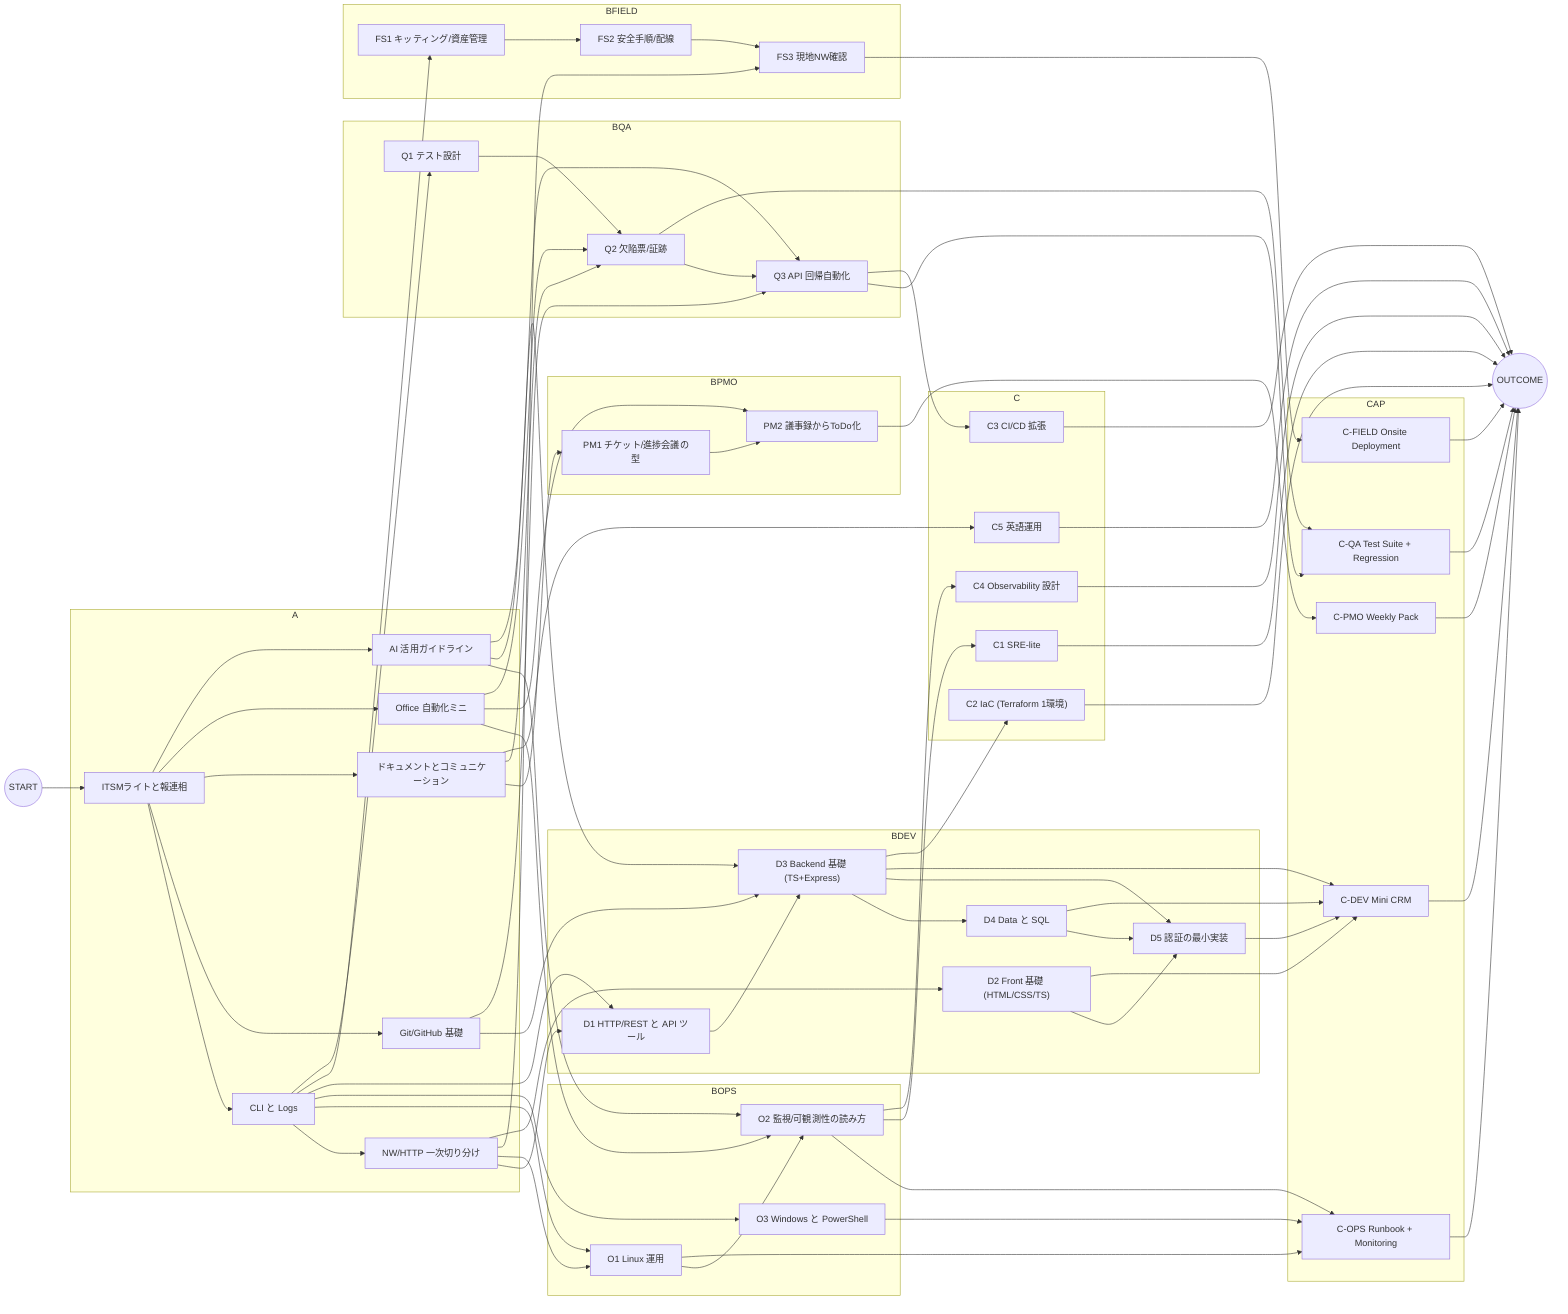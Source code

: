 flowchart LR
START((START)) --> A1

%% Layer A
subgraph A
  A1["ITSMライトと報連相"]
  A2["CLI と Logs"]
  A3["Git/GitHub 基礎"]
  A4["NW/HTTP 一次切り分け"]
  A5["ドキュメントとコミュニケーション"]
  A6["Office 自動化ミニ"]
  A7["AI 活用ガイドライン"]
end

%% Layer B: OPS
subgraph BOPS
  O1["O1 Linux 運用"]
  O2["O2 監視/可観測性の読み方"]
  O3["O3 Windows と PowerShell"]
end

%% Layer B: DEV
subgraph BDEV
  D1["D1 HTTP/REST と API ツール"]
  D2["D2 Front 基礎 (HTML/CSS/TS)"]
  D3["D3 Backend 基礎 (TS+Express)"]
  D4["D4 Data と SQL"]
  D5["D5 認証の最小実装"]
end

%% Layer B: QA
subgraph BQA
  Q1["Q1 テスト設計"]
  Q2["Q2 欠陥票/証跡"]
  Q3["Q3 API 回帰自動化"]
end

%% Layer B: FIELD
subgraph BFIELD
  FS1["FS1 キッティング/資産管理"]
  FS2["FS2 安全手順/配線"]
  FS3["FS3 現地NW確認"]
end

%% Layer B: PMO
subgraph BPMO
  PM1["PM1 チケット/進捗会議の型"]
  PM2["PM2 議事録からToDo化"]
end

%% Layer C: Electives/Scale
subgraph C
  C1["C1 SRE-lite"]
  C2["C2 IaC (Terraform 1環境)"]
  C3["C3 CI/CD 拡張"]
  C4["C4 Observability 設計"]
  C5["C5 英語運用"]
end

%% Capstones
subgraph CAP
  XOPS["C-OPS Runbook + Monitoring"]
  XDEV["C-DEV Mini CRM"]
  XQA["C-QA Test Suite + Regression"]
  XFIELD["C-FIELD Onsite Deployment"]
  XPMO["C-PMO Weekly Pack"]
end

OUT((OUTCOME))

%% A-layer
A1 --> A2
A1 --> A3
A1 --> A5
A1 --> A6
A1 --> A7
A2 --> A4

%% A -> B
A2 --> O1
A2 --> O3
A2 --> D1
A2 --> FS1
A2 --> Q1
A3 --> D3
A3 --> Q3
A4 --> D1
A4 --> O1
A4 --> FS3
A4 --> D2
A5 --> PM1
A5 --> Q2
A6 --> O2
A6 --> PM2
A6 --> Q2
A7 --> O2
A7 --> D3
A7 --> Q3

%% B-OPS
O1 --> O2
O1 --> XOPS
O2 --> XOPS
O3 --> XOPS

%% B-DEV
D1 --> D3
D2 --> D5
D3 --> D4
D3 --> D5
D4 --> D5
D2 --> XDEV
D3 --> XDEV
D4 --> XDEV
D5 --> XDEV

%% B-QA
Q1 --> Q2
Q2 --> Q3
Q2 --> XQA
Q3 --> XQA

%% B-FIELD
FS1 --> FS2
FS2 --> FS3
FS3 --> XFIELD

%% B-PMO
PM1 --> PM2
PM2 --> XPMO

%% Electives
O2 --> C1
D3 --> C2
Q3 --> C3
O2 --> C4
A5 --> C5

%% To OUTCOME
C1 --> OUT
C2 --> OUT
C3 --> OUT
C4 --> OUT
C5 --> OUT
XOPS --> OUT
XDEV --> OUT
XQA --> OUT
XFIELD --> OUT
XPMO --> OUT